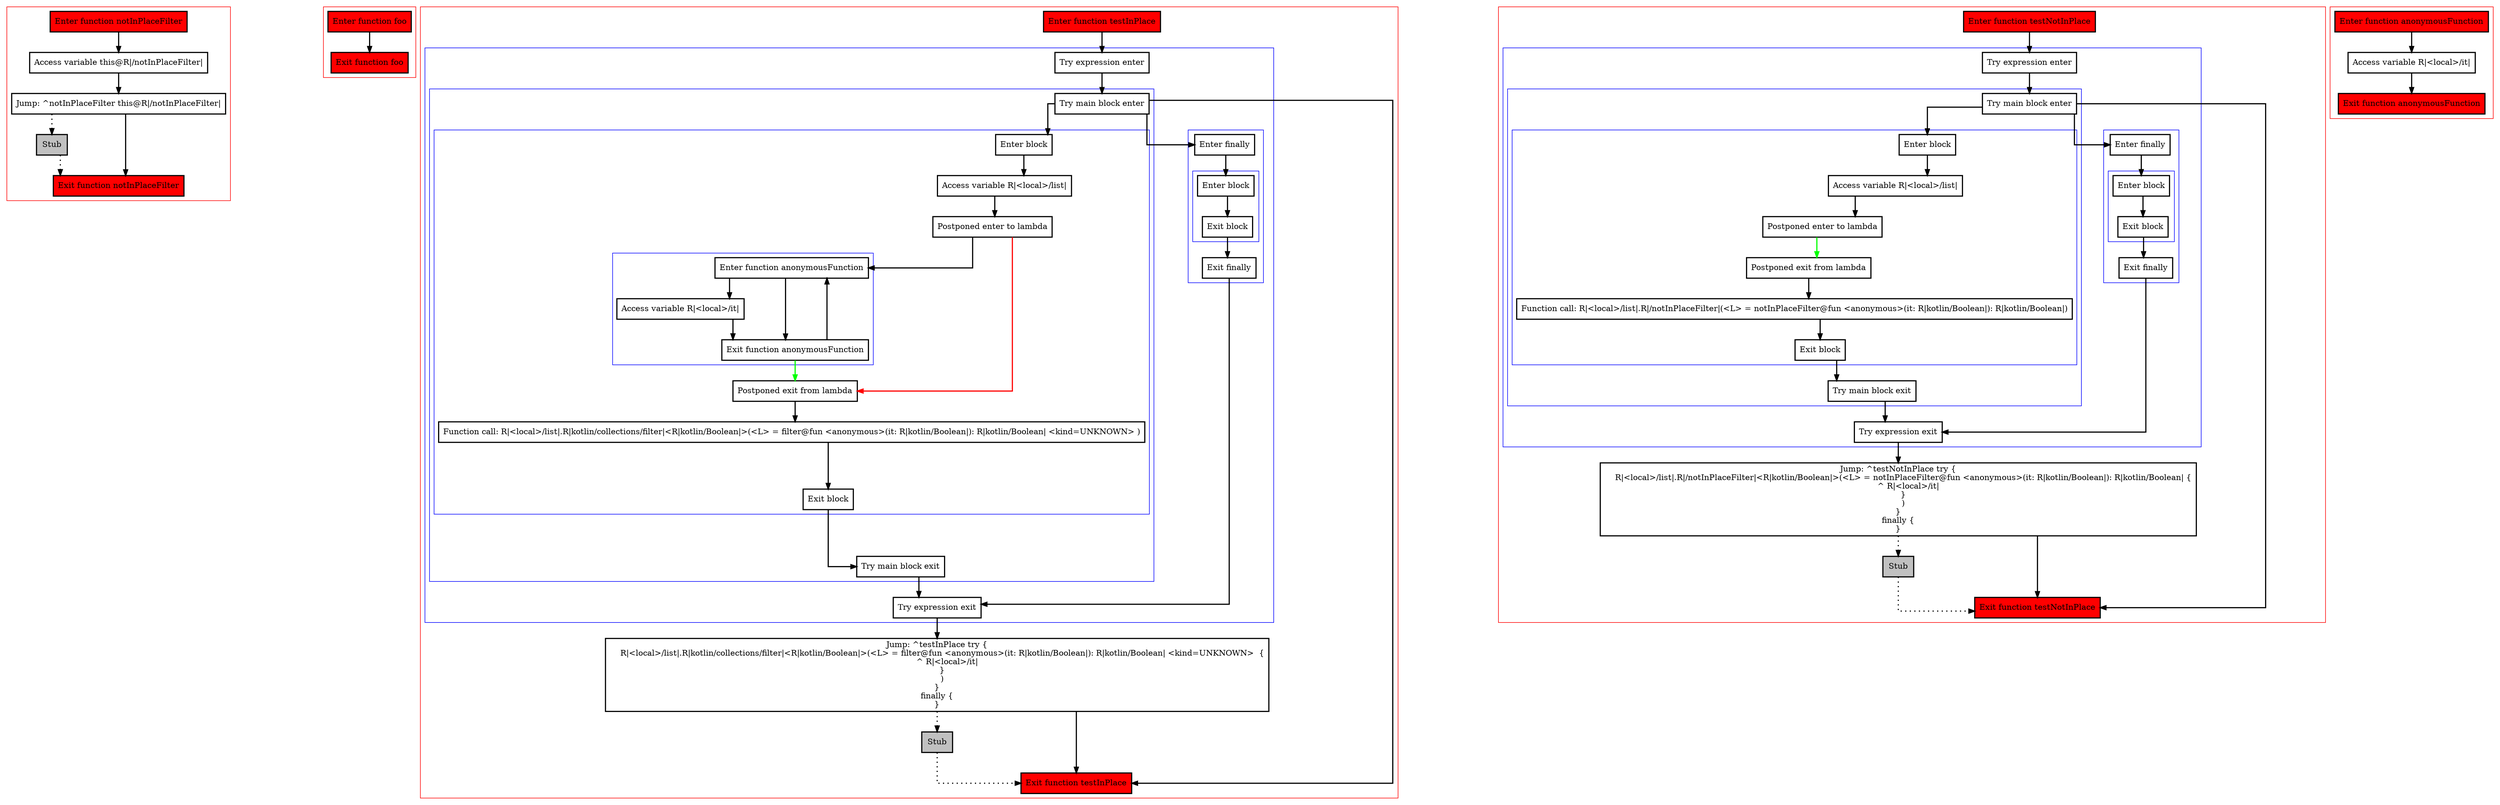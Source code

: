 digraph tryWithLambdaInside_kt {
    graph [splines=ortho nodesep=3]
    node [shape=box penwidth=2]
    edge [penwidth=2]

    subgraph cluster_0 {
        color=red
        0 [label="Enter function notInPlaceFilter" style="filled" fillcolor=red];
        1 [label="Access variable this@R|/notInPlaceFilter|"];
        2 [label="Jump: ^notInPlaceFilter this@R|/notInPlaceFilter|"];
        3 [label="Stub" style="filled" fillcolor=gray];
        4 [label="Exit function notInPlaceFilter" style="filled" fillcolor=red];
    }

    0 -> {1};
    1 -> {2};
    2 -> {4};
    2 -> {3} [style=dotted];
    3 -> {4} [style=dotted];

    subgraph cluster_1 {
        color=red
        5 [label="Enter function foo" style="filled" fillcolor=red];
        6 [label="Exit function foo" style="filled" fillcolor=red];
    }

    5 -> {6};

    subgraph cluster_2 {
        color=red
        7 [label="Enter function testInPlace" style="filled" fillcolor=red];
        subgraph cluster_3 {
            color=blue
            8 [label="Try expression enter"];
            subgraph cluster_4 {
                color=blue
                9 [label="Try main block enter"];
                subgraph cluster_5 {
                    color=blue
                    10 [label="Enter block"];
                    11 [label="Access variable R|<local>/list|"];
                    12 [label="Postponed enter to lambda"];
                    subgraph cluster_6 {
                        color=blue
                        13 [label="Enter function anonymousFunction"];
                        14 [label="Access variable R|<local>/it|"];
                        15 [label="Exit function anonymousFunction"];
                    }
                    16 [label="Postponed exit from lambda"];
                    17 [label="Function call: R|<local>/list|.R|kotlin/collections/filter|<R|kotlin/Boolean|>(<L> = filter@fun <anonymous>(it: R|kotlin/Boolean|): R|kotlin/Boolean| <kind=UNKNOWN> )"];
                    18 [label="Exit block"];
                }
                19 [label="Try main block exit"];
            }
            subgraph cluster_7 {
                color=blue
                20 [label="Enter finally"];
                subgraph cluster_8 {
                    color=blue
                    21 [label="Enter block"];
                    22 [label="Exit block"];
                }
                23 [label="Exit finally"];
            }
            24 [label="Try expression exit"];
        }
        25 [label="Jump: ^testInPlace try {
    R|<local>/list|.R|kotlin/collections/filter|<R|kotlin/Boolean|>(<L> = filter@fun <anonymous>(it: R|kotlin/Boolean|): R|kotlin/Boolean| <kind=UNKNOWN>  {
        ^ R|<local>/it|
    }
    )
}
finally {
}
"];
        26 [label="Stub" style="filled" fillcolor=gray];
        27 [label="Exit function testInPlace" style="filled" fillcolor=red];
    }

    7 -> {8};
    8 -> {9};
    9 -> {27 20 10};
    10 -> {11};
    11 -> {12};
    12 -> {13};
    12 -> {16} [color=red];
    13 -> {15 14};
    14 -> {15};
    15 -> {13};
    15 -> {16} [color=green];
    16 -> {17};
    17 -> {18};
    18 -> {19};
    19 -> {24};
    20 -> {21};
    21 -> {22};
    22 -> {23};
    23 -> {24};
    24 -> {25};
    25 -> {27};
    25 -> {26} [style=dotted];
    26 -> {27} [style=dotted];

    subgraph cluster_9 {
        color=red
        28 [label="Enter function testNotInPlace" style="filled" fillcolor=red];
        subgraph cluster_10 {
            color=blue
            29 [label="Try expression enter"];
            subgraph cluster_11 {
                color=blue
                30 [label="Try main block enter"];
                subgraph cluster_12 {
                    color=blue
                    31 [label="Enter block"];
                    32 [label="Access variable R|<local>/list|"];
                    33 [label="Postponed enter to lambda"];
                    34 [label="Postponed exit from lambda"];
                    35 [label="Function call: R|<local>/list|.R|/notInPlaceFilter|(<L> = notInPlaceFilter@fun <anonymous>(it: R|kotlin/Boolean|): R|kotlin/Boolean|)"];
                    36 [label="Exit block"];
                }
                37 [label="Try main block exit"];
            }
            subgraph cluster_13 {
                color=blue
                38 [label="Enter finally"];
                subgraph cluster_14 {
                    color=blue
                    39 [label="Enter block"];
                    40 [label="Exit block"];
                }
                41 [label="Exit finally"];
            }
            42 [label="Try expression exit"];
        }
        43 [label="Jump: ^testNotInPlace try {
    R|<local>/list|.R|/notInPlaceFilter|<R|kotlin/Boolean|>(<L> = notInPlaceFilter@fun <anonymous>(it: R|kotlin/Boolean|): R|kotlin/Boolean| {
        ^ R|<local>/it|
    }
    )
}
finally {
}
"];
        44 [label="Stub" style="filled" fillcolor=gray];
        45 [label="Exit function testNotInPlace" style="filled" fillcolor=red];
    }

    28 -> {29};
    29 -> {30};
    30 -> {45 38 31};
    31 -> {32};
    32 -> {33};
    33 -> {34 34} [color=green];
    34 -> {35};
    35 -> {36};
    36 -> {37};
    37 -> {42};
    38 -> {39};
    39 -> {40};
    40 -> {41};
    41 -> {42};
    42 -> {43};
    43 -> {45};
    43 -> {44} [style=dotted];
    44 -> {45} [style=dotted];

    subgraph cluster_15 {
        color=red
        46 [label="Enter function anonymousFunction" style="filled" fillcolor=red];
        47 [label="Access variable R|<local>/it|"];
        48 [label="Exit function anonymousFunction" style="filled" fillcolor=red];
    }

    46 -> {47};
    47 -> {48};

}
